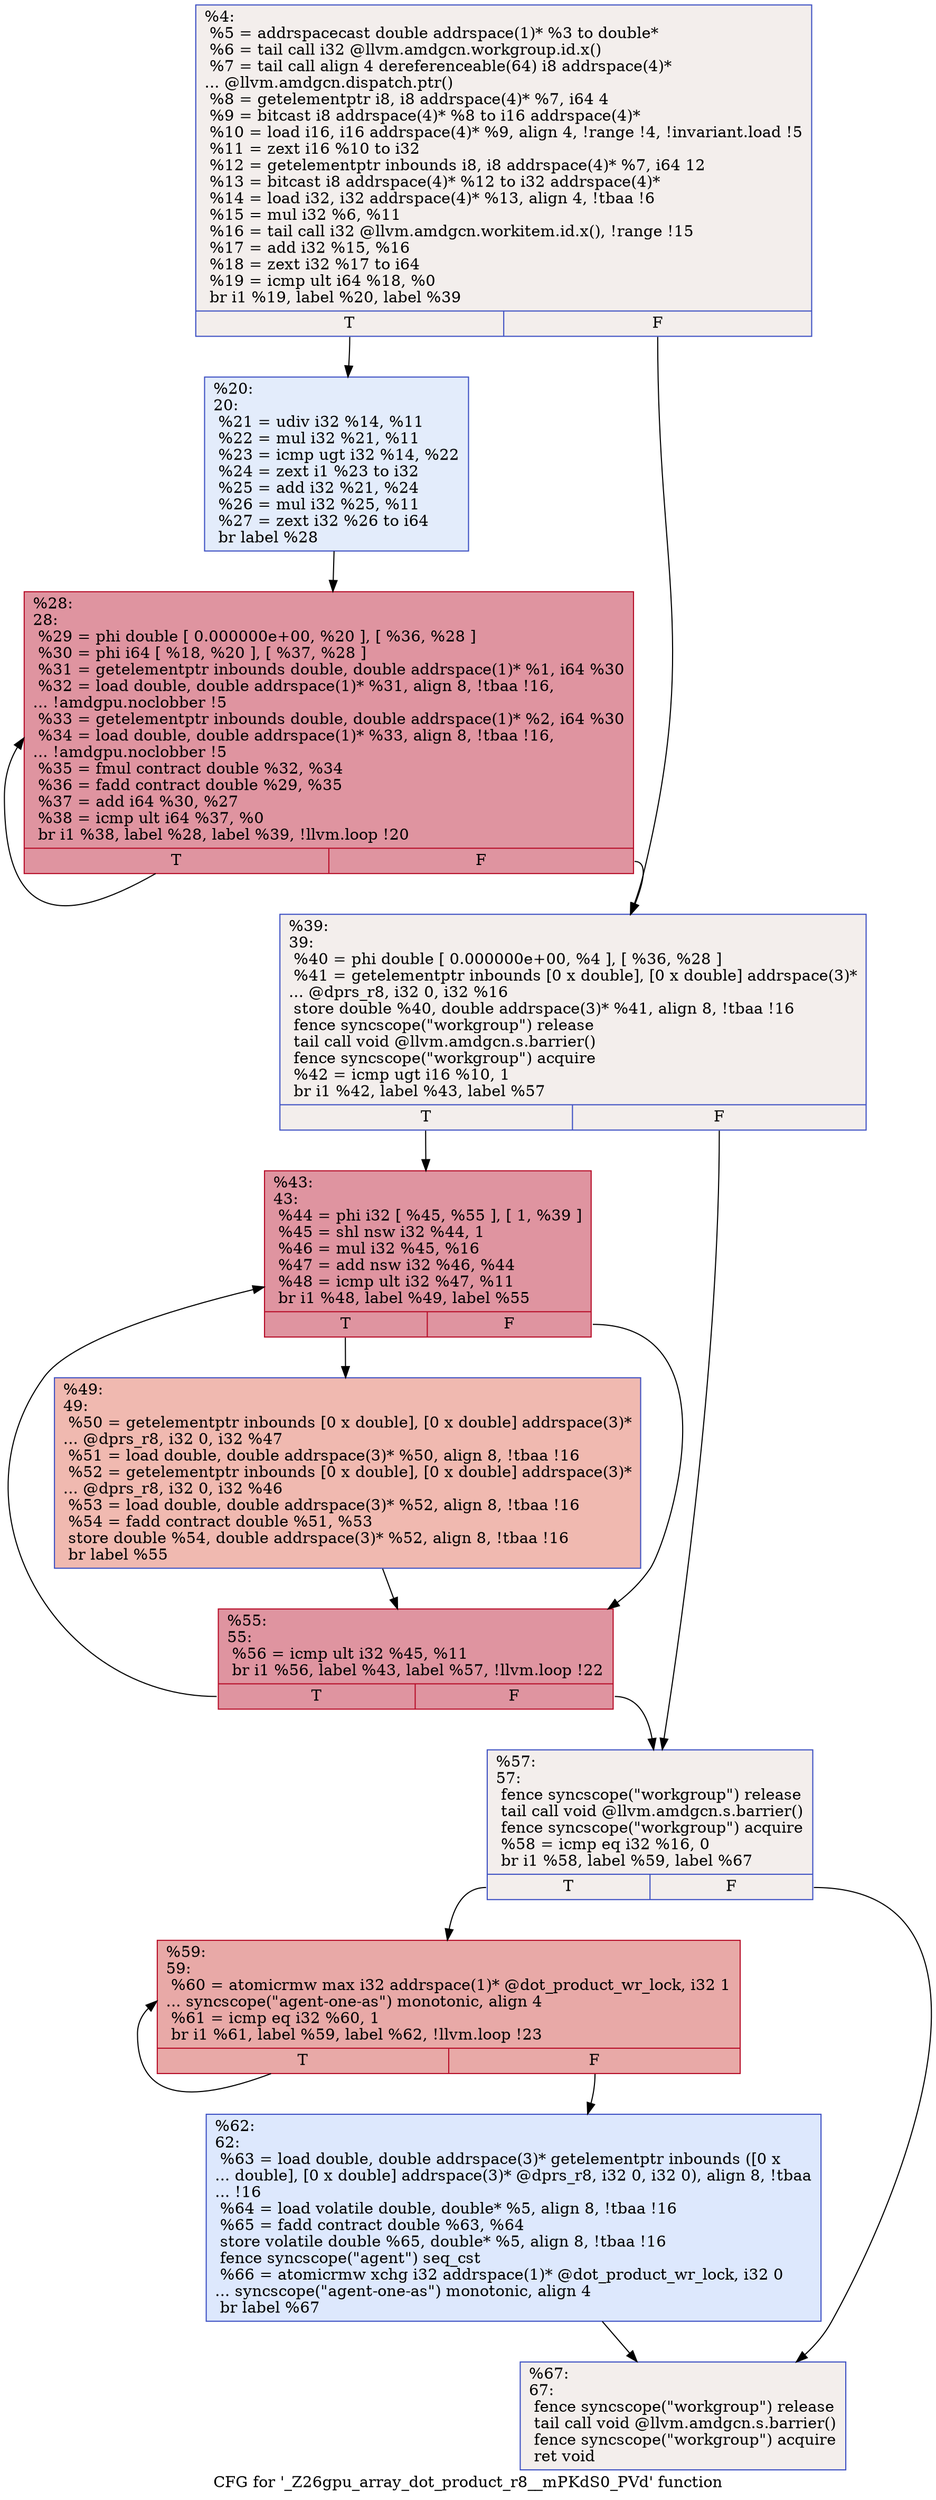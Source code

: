 digraph "CFG for '_Z26gpu_array_dot_product_r8__mPKdS0_PVd' function" {
	label="CFG for '_Z26gpu_array_dot_product_r8__mPKdS0_PVd' function";

	Node0x5bc9ef0 [shape=record,color="#3d50c3ff", style=filled, fillcolor="#e3d9d370",label="{%4:\l  %5 = addrspacecast double addrspace(1)* %3 to double*\l  %6 = tail call i32 @llvm.amdgcn.workgroup.id.x()\l  %7 = tail call align 4 dereferenceable(64) i8 addrspace(4)*\l... @llvm.amdgcn.dispatch.ptr()\l  %8 = getelementptr i8, i8 addrspace(4)* %7, i64 4\l  %9 = bitcast i8 addrspace(4)* %8 to i16 addrspace(4)*\l  %10 = load i16, i16 addrspace(4)* %9, align 4, !range !4, !invariant.load !5\l  %11 = zext i16 %10 to i32\l  %12 = getelementptr inbounds i8, i8 addrspace(4)* %7, i64 12\l  %13 = bitcast i8 addrspace(4)* %12 to i32 addrspace(4)*\l  %14 = load i32, i32 addrspace(4)* %13, align 4, !tbaa !6\l  %15 = mul i32 %6, %11\l  %16 = tail call i32 @llvm.amdgcn.workitem.id.x(), !range !15\l  %17 = add i32 %15, %16\l  %18 = zext i32 %17 to i64\l  %19 = icmp ult i64 %18, %0\l  br i1 %19, label %20, label %39\l|{<s0>T|<s1>F}}"];
	Node0x5bc9ef0:s0 -> Node0x5bcbc00;
	Node0x5bc9ef0:s1 -> Node0x5bcbc90;
	Node0x5bcbc00 [shape=record,color="#3d50c3ff", style=filled, fillcolor="#bfd3f670",label="{%20:\l20:                                               \l  %21 = udiv i32 %14, %11\l  %22 = mul i32 %21, %11\l  %23 = icmp ugt i32 %14, %22\l  %24 = zext i1 %23 to i32\l  %25 = add i32 %21, %24\l  %26 = mul i32 %25, %11\l  %27 = zext i32 %26 to i64\l  br label %28\l}"];
	Node0x5bcbc00 -> Node0x5bcc180;
	Node0x5bcc180 [shape=record,color="#b70d28ff", style=filled, fillcolor="#b70d2870",label="{%28:\l28:                                               \l  %29 = phi double [ 0.000000e+00, %20 ], [ %36, %28 ]\l  %30 = phi i64 [ %18, %20 ], [ %37, %28 ]\l  %31 = getelementptr inbounds double, double addrspace(1)* %1, i64 %30\l  %32 = load double, double addrspace(1)* %31, align 8, !tbaa !16,\l... !amdgpu.noclobber !5\l  %33 = getelementptr inbounds double, double addrspace(1)* %2, i64 %30\l  %34 = load double, double addrspace(1)* %33, align 8, !tbaa !16,\l... !amdgpu.noclobber !5\l  %35 = fmul contract double %32, %34\l  %36 = fadd contract double %29, %35\l  %37 = add i64 %30, %27\l  %38 = icmp ult i64 %37, %0\l  br i1 %38, label %28, label %39, !llvm.loop !20\l|{<s0>T|<s1>F}}"];
	Node0x5bcc180:s0 -> Node0x5bcc180;
	Node0x5bcc180:s1 -> Node0x5bcbc90;
	Node0x5bcbc90 [shape=record,color="#3d50c3ff", style=filled, fillcolor="#e3d9d370",label="{%39:\l39:                                               \l  %40 = phi double [ 0.000000e+00, %4 ], [ %36, %28 ]\l  %41 = getelementptr inbounds [0 x double], [0 x double] addrspace(3)*\l... @dprs_r8, i32 0, i32 %16\l  store double %40, double addrspace(3)* %41, align 8, !tbaa !16\l  fence syncscope(\"workgroup\") release\l  tail call void @llvm.amdgcn.s.barrier()\l  fence syncscope(\"workgroup\") acquire\l  %42 = icmp ugt i16 %10, 1\l  br i1 %42, label %43, label %57\l|{<s0>T|<s1>F}}"];
	Node0x5bcbc90:s0 -> Node0x5bce890;
	Node0x5bcbc90:s1 -> Node0x5bce8e0;
	Node0x5bce890 [shape=record,color="#b70d28ff", style=filled, fillcolor="#b70d2870",label="{%43:\l43:                                               \l  %44 = phi i32 [ %45, %55 ], [ 1, %39 ]\l  %45 = shl nsw i32 %44, 1\l  %46 = mul i32 %45, %16\l  %47 = add nsw i32 %46, %44\l  %48 = icmp ult i32 %47, %11\l  br i1 %48, label %49, label %55\l|{<s0>T|<s1>F}}"];
	Node0x5bce890:s0 -> Node0x5bcee00;
	Node0x5bce890:s1 -> Node0x5bcea50;
	Node0x5bcee00 [shape=record,color="#3d50c3ff", style=filled, fillcolor="#de614d70",label="{%49:\l49:                                               \l  %50 = getelementptr inbounds [0 x double], [0 x double] addrspace(3)*\l... @dprs_r8, i32 0, i32 %47\l  %51 = load double, double addrspace(3)* %50, align 8, !tbaa !16\l  %52 = getelementptr inbounds [0 x double], [0 x double] addrspace(3)*\l... @dprs_r8, i32 0, i32 %46\l  %53 = load double, double addrspace(3)* %52, align 8, !tbaa !16\l  %54 = fadd contract double %51, %53\l  store double %54, double addrspace(3)* %52, align 8, !tbaa !16\l  br label %55\l}"];
	Node0x5bcee00 -> Node0x5bcea50;
	Node0x5bcea50 [shape=record,color="#b70d28ff", style=filled, fillcolor="#b70d2870",label="{%55:\l55:                                               \l  %56 = icmp ult i32 %45, %11\l  br i1 %56, label %43, label %57, !llvm.loop !22\l|{<s0>T|<s1>F}}"];
	Node0x5bcea50:s0 -> Node0x5bce890;
	Node0x5bcea50:s1 -> Node0x5bce8e0;
	Node0x5bce8e0 [shape=record,color="#3d50c3ff", style=filled, fillcolor="#e3d9d370",label="{%57:\l57:                                               \l  fence syncscope(\"workgroup\") release\l  tail call void @llvm.amdgcn.s.barrier()\l  fence syncscope(\"workgroup\") acquire\l  %58 = icmp eq i32 %16, 0\l  br i1 %58, label %59, label %67\l|{<s0>T|<s1>F}}"];
	Node0x5bce8e0:s0 -> Node0x5bcf730;
	Node0x5bce8e0:s1 -> Node0x5bcf780;
	Node0x5bcf730 [shape=record,color="#b70d28ff", style=filled, fillcolor="#ca3b3770",label="{%59:\l59:                                               \l  %60 = atomicrmw max i32 addrspace(1)* @dot_product_wr_lock, i32 1\l... syncscope(\"agent-one-as\") monotonic, align 4\l  %61 = icmp eq i32 %60, 1\l  br i1 %61, label %59, label %62, !llvm.loop !23\l|{<s0>T|<s1>F}}"];
	Node0x5bcf730:s0 -> Node0x5bcf730;
	Node0x5bcf730:s1 -> Node0x5bcf9e0;
	Node0x5bcf9e0 [shape=record,color="#3d50c3ff", style=filled, fillcolor="#b2ccfb70",label="{%62:\l62:                                               \l  %63 = load double, double addrspace(3)* getelementptr inbounds ([0 x\l... double], [0 x double] addrspace(3)* @dprs_r8, i32 0, i32 0), align 8, !tbaa\l... !16\l  %64 = load volatile double, double* %5, align 8, !tbaa !16\l  %65 = fadd contract double %63, %64\l  store volatile double %65, double* %5, align 8, !tbaa !16\l  fence syncscope(\"agent\") seq_cst\l  %66 = atomicrmw xchg i32 addrspace(1)* @dot_product_wr_lock, i32 0\l... syncscope(\"agent-one-as\") monotonic, align 4\l  br label %67\l}"];
	Node0x5bcf9e0 -> Node0x5bcf780;
	Node0x5bcf780 [shape=record,color="#3d50c3ff", style=filled, fillcolor="#e3d9d370",label="{%67:\l67:                                               \l  fence syncscope(\"workgroup\") release\l  tail call void @llvm.amdgcn.s.barrier()\l  fence syncscope(\"workgroup\") acquire\l  ret void\l}"];
}
